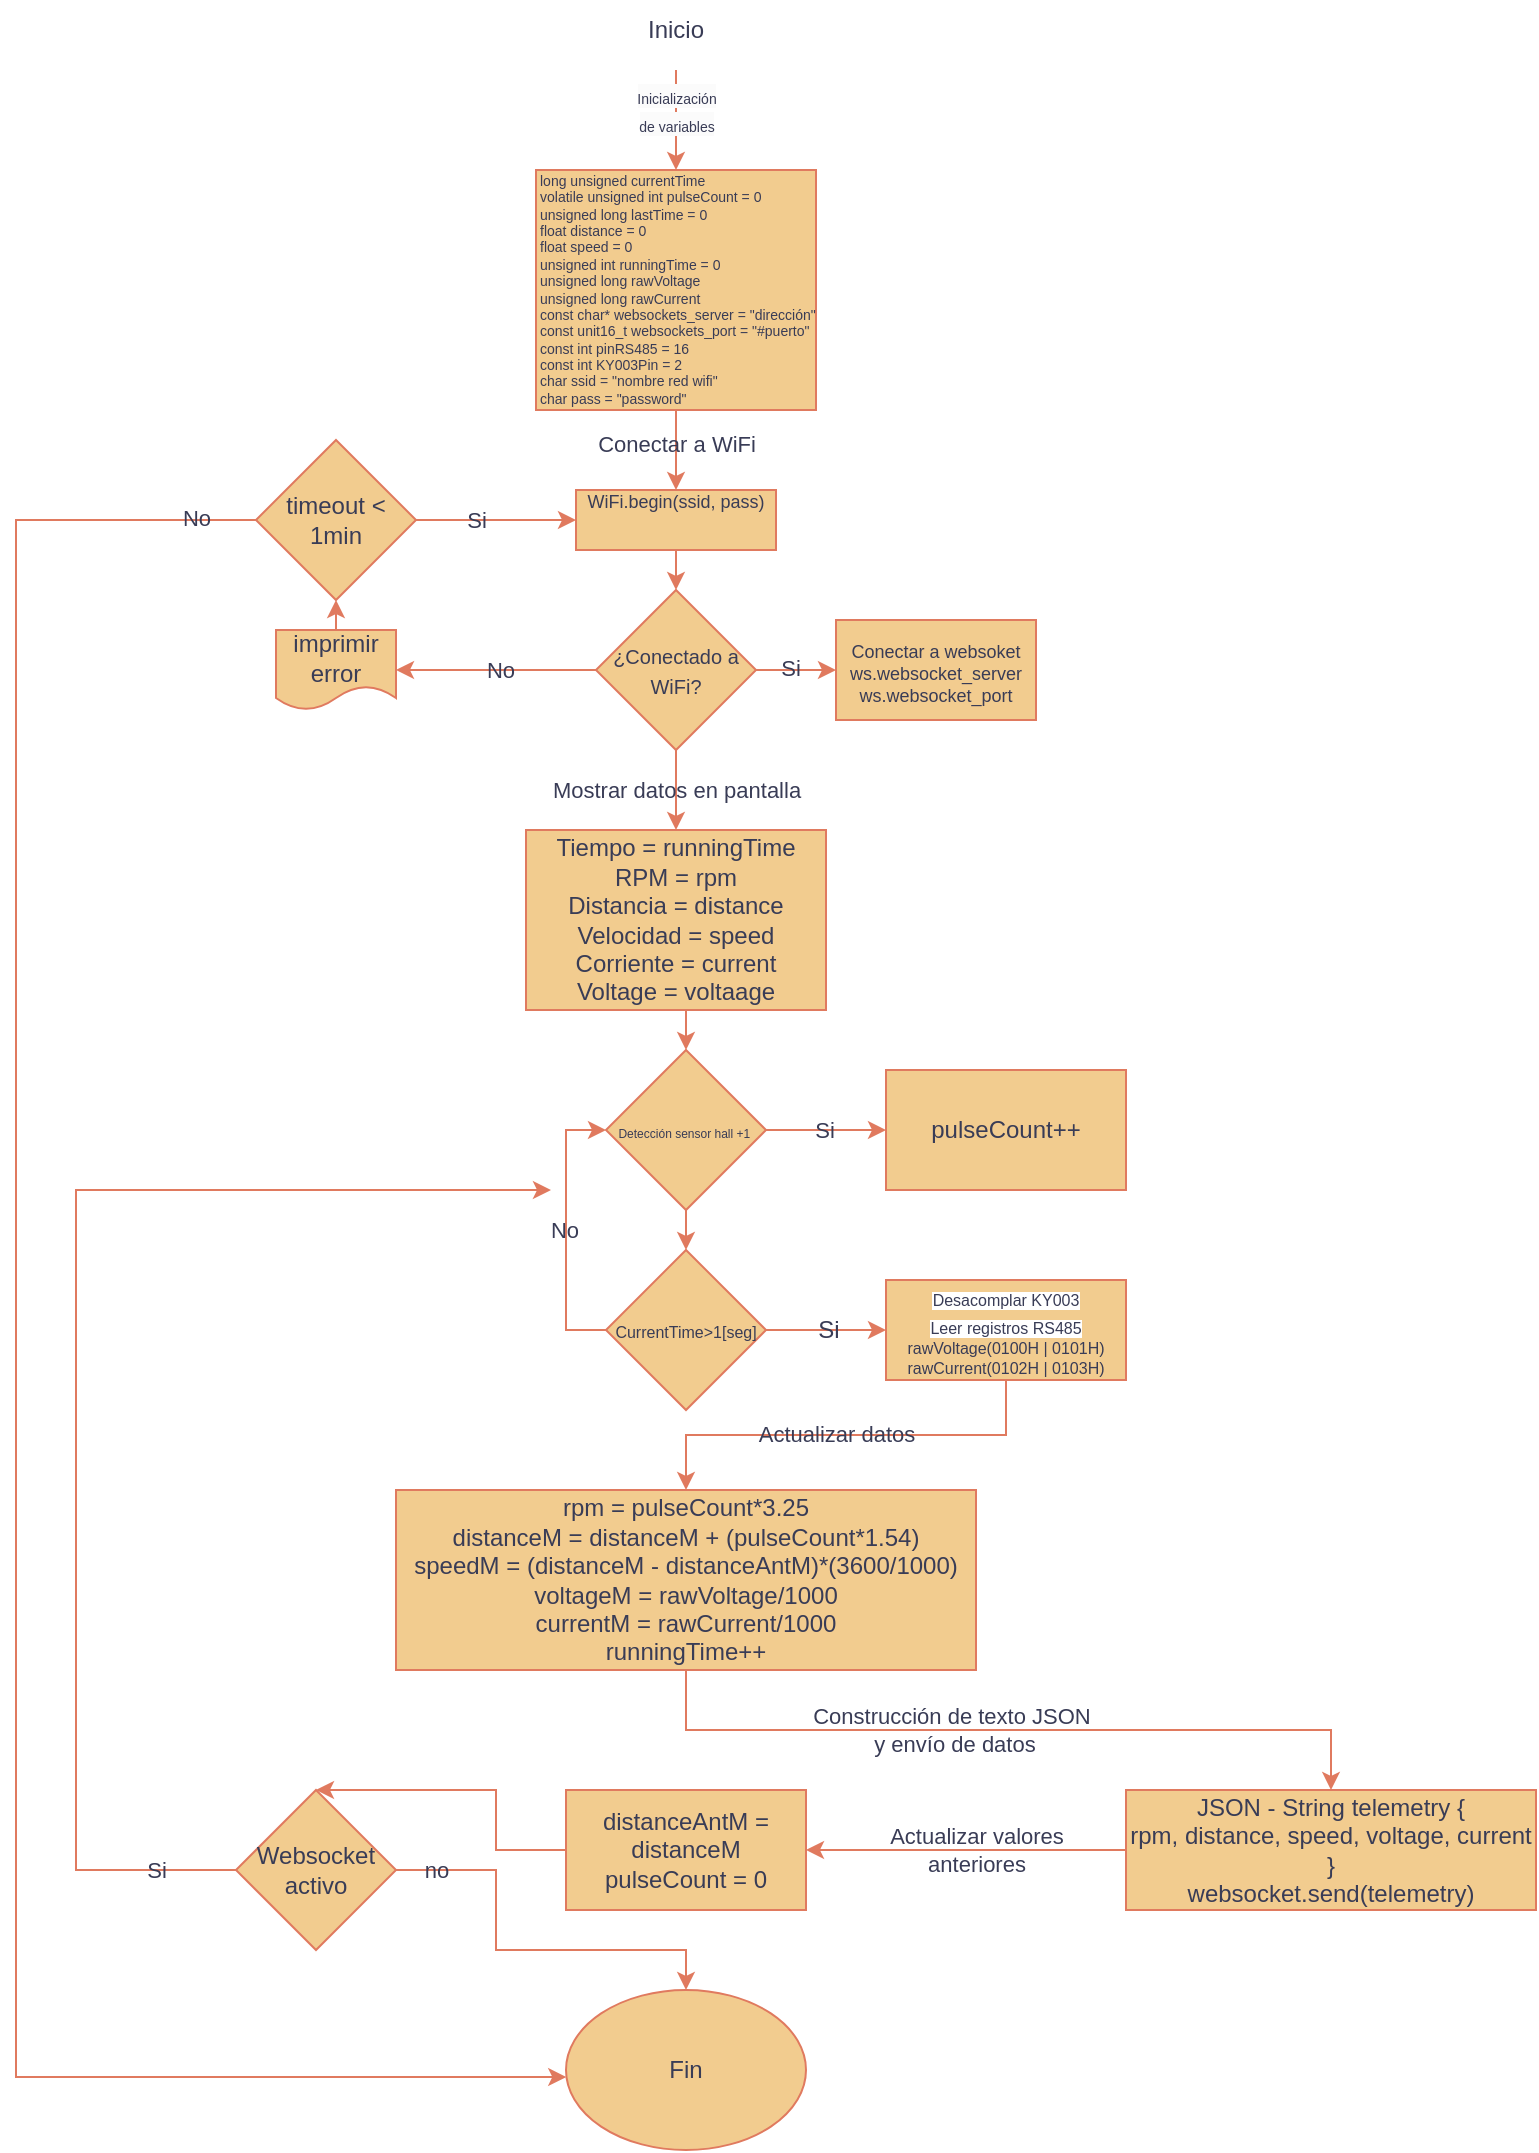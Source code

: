 <mxfile version="25.0.1">
  <diagram name="Page-1" id="Ye17sE0Ta1UmAs9VTC0J">
    <mxGraphModel dx="2278" dy="1286" grid="0" gridSize="10" guides="1" tooltips="1" connect="1" arrows="1" fold="1" page="0" pageScale="1" pageWidth="850" pageHeight="1100" math="0" shadow="0">
      <root>
        <mxCell id="0" />
        <mxCell id="1" parent="0" />
        <mxCell id="R3jyN_3RjhvkM6_yKvKB-1" style="edgeStyle=orthogonalEdgeStyle;rounded=0;orthogonalLoop=1;jettySize=auto;html=1;exitX=0.5;exitY=1;exitDx=0;exitDy=0;entryX=0.5;entryY=0;entryDx=0;entryDy=0;labelBackgroundColor=none;strokeColor=#E07A5F;fontColor=default;" edge="1" parent="1" source="R3jyN_3RjhvkM6_yKvKB-3" target="R3jyN_3RjhvkM6_yKvKB-25">
          <mxGeometry relative="1" as="geometry" />
        </mxCell>
        <mxCell id="R3jyN_3RjhvkM6_yKvKB-2" value="Conectar a WiFi" style="edgeLabel;html=1;align=center;verticalAlign=middle;resizable=0;points=[];labelBackgroundColor=none;fontColor=#393C56;" connectable="0" vertex="1" parent="R3jyN_3RjhvkM6_yKvKB-1">
          <mxGeometry x="-0.183" relative="1" as="geometry">
            <mxPoint as="offset" />
          </mxGeometry>
        </mxCell>
        <mxCell id="R3jyN_3RjhvkM6_yKvKB-3" value="&lt;div style=&quot;font-size: 7px;&quot;&gt;&lt;font style=&quot;font-size: 7px;&quot;&gt;long unsigned currentTime&lt;/font&gt;&lt;/div&gt;&lt;div style=&quot;font-size: 7px;&quot;&gt;&lt;span style=&quot;background-color: initial;&quot;&gt;&lt;font style=&quot;font-size: 7px;&quot;&gt;volatile unsigned int pulseCount = 0&lt;/font&gt;&lt;/span&gt;&lt;/div&gt;&lt;div style=&quot;font-size: 7px;&quot;&gt;&lt;font style=&quot;font-size: 7px;&quot;&gt;unsigned long lastTime = 0&lt;/font&gt;&lt;/div&gt;&lt;div style=&quot;font-size: 7px;&quot;&gt;&lt;font style=&quot;font-size: 7px;&quot;&gt;float distance = 0&lt;/font&gt;&lt;/div&gt;&lt;div style=&quot;font-size: 7px;&quot;&gt;&lt;font style=&quot;font-size: 7px;&quot;&gt;float speed = 0&amp;nbsp;&lt;/font&gt;&lt;/div&gt;&lt;div style=&quot;font-size: 7px;&quot;&gt;&lt;font style=&quot;font-size: 7px;&quot;&gt;unsigned int runningTime = 0&lt;/font&gt;&lt;/div&gt;&lt;div style=&quot;font-size: 7px;&quot;&gt;&lt;font style=&quot;font-size: 7px;&quot;&gt;unsigned long rawVoltage&lt;/font&gt;&lt;/div&gt;&lt;div style=&quot;font-size: 7px;&quot;&gt;&lt;font style=&quot;font-size: 7px;&quot;&gt;unsigned long rawCurrent&lt;/font&gt;&lt;/div&gt;&lt;div style=&quot;font-size: 7px;&quot;&gt;&lt;font style=&quot;font-size: 7px;&quot;&gt;const char* websockets_server = &quot;dirección&quot;&lt;/font&gt;&lt;/div&gt;&lt;div style=&quot;font-size: 7px;&quot;&gt;&lt;font style=&quot;font-size: 7px;&quot;&gt;const unit16_t websockets_port = &quot;#puerto&quot;&lt;/font&gt;&lt;/div&gt;&lt;div style=&quot;font-size: 7px;&quot;&gt;&lt;font style=&quot;font-size: 7px;&quot;&gt;const int pinRS485 = 16&lt;/font&gt;&lt;/div&gt;&lt;div style=&quot;font-size: 7px;&quot;&gt;&lt;font style=&quot;font-size: 7px;&quot;&gt;const int KY003Pin = 2&lt;/font&gt;&lt;/div&gt;&lt;div style=&quot;font-size: 7px;&quot;&gt;char ssid = &quot;nombre red wifi&quot;&lt;/div&gt;&lt;div style=&quot;font-size: 7px;&quot;&gt;char pass = &quot;password&quot;&lt;/div&gt;" style="rounded=0;whiteSpace=wrap;html=1;align=left;labelBackgroundColor=none;fillColor=#F2CC8F;strokeColor=#E07A5F;fontColor=#393C56;" vertex="1" parent="1">
          <mxGeometry x="69" y="-17" width="140" height="120" as="geometry" />
        </mxCell>
        <mxCell id="R3jyN_3RjhvkM6_yKvKB-4" value="Inicio" style="text;html=1;align=center;verticalAlign=middle;whiteSpace=wrap;rounded=0;labelBackgroundColor=none;fontColor=#393C56;" vertex="1" parent="1">
          <mxGeometry x="109" y="-102" width="60" height="30" as="geometry" />
        </mxCell>
        <mxCell id="R3jyN_3RjhvkM6_yKvKB-5" value="" style="endArrow=classic;html=1;rounded=0;exitX=0.5;exitY=1;exitDx=0;exitDy=0;entryX=0.5;entryY=0;entryDx=0;entryDy=0;labelBackgroundColor=none;strokeColor=#E07A5F;fontColor=default;" edge="1" parent="1" target="R3jyN_3RjhvkM6_yKvKB-3">
          <mxGeometry width="50" height="50" relative="1" as="geometry">
            <mxPoint x="139" y="-67" as="sourcePoint" />
            <mxPoint x="139" y="-37" as="targetPoint" />
          </mxGeometry>
        </mxCell>
        <mxCell id="R3jyN_3RjhvkM6_yKvKB-6" value="&lt;span style=&quot;text-wrap: wrap; background-color: rgb(251, 251, 251);&quot;&gt;&lt;font style=&quot;font-size: 7px;&quot;&gt;Inicialización de variables&lt;/font&gt;&lt;/span&gt;" style="edgeLabel;html=1;align=center;verticalAlign=middle;resizable=0;points=[];labelBackgroundColor=none;fontColor=#393C56;" connectable="0" vertex="1" parent="R3jyN_3RjhvkM6_yKvKB-5">
          <mxGeometry x="-0.448" relative="1" as="geometry">
            <mxPoint y="6" as="offset" />
          </mxGeometry>
        </mxCell>
        <mxCell id="R3jyN_3RjhvkM6_yKvKB-7" style="edgeStyle=orthogonalEdgeStyle;rounded=0;orthogonalLoop=1;jettySize=auto;html=1;exitX=0;exitY=0.5;exitDx=0;exitDy=0;entryX=1;entryY=0.5;entryDx=0;entryDy=0;labelBackgroundColor=none;strokeColor=#E07A5F;fontColor=default;" edge="1" parent="1" source="R3jyN_3RjhvkM6_yKvKB-11" target="R3jyN_3RjhvkM6_yKvKB-27">
          <mxGeometry relative="1" as="geometry">
            <mxPoint x="69" y="233.093" as="targetPoint" />
          </mxGeometry>
        </mxCell>
        <mxCell id="R3jyN_3RjhvkM6_yKvKB-8" value="No" style="edgeLabel;html=1;align=center;verticalAlign=middle;resizable=0;points=[];labelBackgroundColor=none;fontColor=#393C56;" connectable="0" vertex="1" parent="R3jyN_3RjhvkM6_yKvKB-7">
          <mxGeometry x="-0.027" relative="1" as="geometry">
            <mxPoint as="offset" />
          </mxGeometry>
        </mxCell>
        <mxCell id="R3jyN_3RjhvkM6_yKvKB-9" style="edgeStyle=orthogonalEdgeStyle;rounded=0;orthogonalLoop=1;jettySize=auto;html=1;exitX=0.5;exitY=1;exitDx=0;exitDy=0;entryX=0.5;entryY=0;entryDx=0;entryDy=0;labelBackgroundColor=none;strokeColor=#E07A5F;fontColor=default;" edge="1" parent="1" source="R3jyN_3RjhvkM6_yKvKB-11" target="R3jyN_3RjhvkM6_yKvKB-32">
          <mxGeometry relative="1" as="geometry" />
        </mxCell>
        <mxCell id="R3jyN_3RjhvkM6_yKvKB-10" value="Mostrar datos en pantalla" style="edgeLabel;html=1;align=center;verticalAlign=middle;resizable=0;points=[];labelBackgroundColor=none;fontColor=#393C56;" connectable="0" vertex="1" parent="R3jyN_3RjhvkM6_yKvKB-9">
          <mxGeometry x="0.097" relative="1" as="geometry">
            <mxPoint y="-2" as="offset" />
          </mxGeometry>
        </mxCell>
        <mxCell id="R3jyN_3RjhvkM6_yKvKB-11" value="&lt;font style=&quot;font-size: 10px;&quot;&gt;¿Conectado a WiFi?&lt;/font&gt;" style="rhombus;whiteSpace=wrap;html=1;labelBackgroundColor=none;fillColor=#F2CC8F;strokeColor=#E07A5F;fontColor=#393C56;" vertex="1" parent="1">
          <mxGeometry x="99" y="193" width="80" height="80" as="geometry" />
        </mxCell>
        <mxCell id="R3jyN_3RjhvkM6_yKvKB-12" style="edgeStyle=orthogonalEdgeStyle;rounded=0;orthogonalLoop=1;jettySize=auto;html=1;entryX=0;entryY=0.5;entryDx=0;entryDy=0;exitX=1;exitY=0.5;exitDx=0;exitDy=0;labelBackgroundColor=none;strokeColor=#E07A5F;fontColor=default;" edge="1" parent="1" source="R3jyN_3RjhvkM6_yKvKB-11" target="R3jyN_3RjhvkM6_yKvKB-14">
          <mxGeometry relative="1" as="geometry">
            <mxPoint x="189" y="204" as="sourcePoint" />
            <mxPoint x="219" y="233" as="targetPoint" />
          </mxGeometry>
        </mxCell>
        <mxCell id="R3jyN_3RjhvkM6_yKvKB-13" value="Si" style="edgeLabel;html=1;align=center;verticalAlign=middle;resizable=0;points=[];labelBackgroundColor=none;fontColor=#393C56;" connectable="0" vertex="1" parent="R3jyN_3RjhvkM6_yKvKB-12">
          <mxGeometry x="-0.184" y="1" relative="1" as="geometry">
            <mxPoint as="offset" />
          </mxGeometry>
        </mxCell>
        <mxCell id="R3jyN_3RjhvkM6_yKvKB-14" value="&lt;font style=&quot;font-size: 9px;&quot;&gt;Conectar a websoket&lt;/font&gt;&lt;div style=&quot;font-size: 9px;&quot;&gt;&lt;font style=&quot;font-size: 9px;&quot;&gt;ws.websocket_server&lt;/font&gt;&lt;/div&gt;&lt;div style=&quot;font-size: 9px;&quot;&gt;&lt;font style=&quot;font-size: 9px;&quot;&gt;ws.websocket_port&lt;/font&gt;&lt;/div&gt;" style="rounded=0;whiteSpace=wrap;html=1;labelBackgroundColor=none;fillColor=#F2CC8F;strokeColor=#E07A5F;fontColor=#393C56;" vertex="1" parent="1">
          <mxGeometry x="219" y="208" width="100" height="50" as="geometry" />
        </mxCell>
        <mxCell id="R3jyN_3RjhvkM6_yKvKB-15" style="edgeStyle=orthogonalEdgeStyle;rounded=0;orthogonalLoop=1;jettySize=auto;html=1;exitX=0.5;exitY=1;exitDx=0;exitDy=0;entryX=0.5;entryY=0;entryDx=0;entryDy=0;labelBackgroundColor=none;strokeColor=#E07A5F;fontColor=default;" edge="1" parent="1" source="R3jyN_3RjhvkM6_yKvKB-18" target="R3jyN_3RjhvkM6_yKvKB-23">
          <mxGeometry relative="1" as="geometry" />
        </mxCell>
        <mxCell id="R3jyN_3RjhvkM6_yKvKB-16" style="edgeStyle=orthogonalEdgeStyle;rounded=0;orthogonalLoop=1;jettySize=auto;html=1;exitX=1;exitY=0.5;exitDx=0;exitDy=0;entryX=0;entryY=0.5;entryDx=0;entryDy=0;labelBackgroundColor=none;strokeColor=#E07A5F;fontColor=default;" edge="1" parent="1" source="R3jyN_3RjhvkM6_yKvKB-18" target="R3jyN_3RjhvkM6_yKvKB-36">
          <mxGeometry relative="1" as="geometry" />
        </mxCell>
        <mxCell id="R3jyN_3RjhvkM6_yKvKB-17" value="Si" style="edgeLabel;html=1;align=center;verticalAlign=middle;resizable=0;points=[];labelBackgroundColor=none;fontColor=#393C56;" connectable="0" vertex="1" parent="R3jyN_3RjhvkM6_yKvKB-16">
          <mxGeometry x="-0.048" relative="1" as="geometry">
            <mxPoint as="offset" />
          </mxGeometry>
        </mxCell>
        <mxCell id="R3jyN_3RjhvkM6_yKvKB-18" value="&lt;font style=&quot;font-size: 6px;&quot;&gt;Detección sensor hall +1&amp;nbsp;&lt;/font&gt;" style="rhombus;whiteSpace=wrap;html=1;labelBackgroundColor=none;fillColor=#F2CC8F;strokeColor=#E07A5F;fontColor=#393C56;" vertex="1" parent="1">
          <mxGeometry x="104" y="423" width="80" height="80" as="geometry" />
        </mxCell>
        <mxCell id="R3jyN_3RjhvkM6_yKvKB-19" style="edgeStyle=orthogonalEdgeStyle;rounded=0;orthogonalLoop=1;jettySize=auto;html=1;exitX=1;exitY=0.5;exitDx=0;exitDy=0;entryX=0;entryY=0.5;entryDx=0;entryDy=0;labelBackgroundColor=none;strokeColor=#E07A5F;fontColor=default;" edge="1" parent="1" source="R3jyN_3RjhvkM6_yKvKB-23" target="R3jyN_3RjhvkM6_yKvKB-35">
          <mxGeometry relative="1" as="geometry" />
        </mxCell>
        <mxCell id="R3jyN_3RjhvkM6_yKvKB-20" value="&lt;font style=&quot;font-size: 12px;&quot;&gt;Si&lt;/font&gt;" style="edgeLabel;html=1;align=center;verticalAlign=middle;resizable=0;points=[];labelBackgroundColor=none;fontColor=#393C56;" connectable="0" vertex="1" parent="R3jyN_3RjhvkM6_yKvKB-19">
          <mxGeometry x="-0.18" y="1" relative="1" as="geometry">
            <mxPoint x="6" y="1" as="offset" />
          </mxGeometry>
        </mxCell>
        <mxCell id="R3jyN_3RjhvkM6_yKvKB-21" style="edgeStyle=orthogonalEdgeStyle;rounded=0;orthogonalLoop=1;jettySize=auto;html=1;exitX=0;exitY=0.5;exitDx=0;exitDy=0;entryX=0;entryY=0.5;entryDx=0;entryDy=0;labelBackgroundColor=none;strokeColor=#E07A5F;fontColor=default;" edge="1" parent="1" source="R3jyN_3RjhvkM6_yKvKB-23" target="R3jyN_3RjhvkM6_yKvKB-18">
          <mxGeometry relative="1" as="geometry" />
        </mxCell>
        <mxCell id="R3jyN_3RjhvkM6_yKvKB-22" value="No" style="edgeLabel;html=1;align=center;verticalAlign=middle;resizable=0;points=[];labelBackgroundColor=none;fontColor=#393C56;" connectable="0" vertex="1" parent="R3jyN_3RjhvkM6_yKvKB-21">
          <mxGeometry x="0.009" y="1" relative="1" as="geometry">
            <mxPoint as="offset" />
          </mxGeometry>
        </mxCell>
        <mxCell id="R3jyN_3RjhvkM6_yKvKB-23" value="&lt;font style=&quot;font-size: 8px;&quot;&gt;CurrentTime&amp;gt;1[seg]&lt;/font&gt;" style="rhombus;whiteSpace=wrap;html=1;labelBackgroundColor=none;fillColor=#F2CC8F;strokeColor=#E07A5F;fontColor=#393C56;" vertex="1" parent="1">
          <mxGeometry x="104" y="523" width="80" height="80" as="geometry" />
        </mxCell>
        <mxCell id="R3jyN_3RjhvkM6_yKvKB-24" style="edgeStyle=orthogonalEdgeStyle;rounded=0;orthogonalLoop=1;jettySize=auto;html=1;exitX=0.5;exitY=1;exitDx=0;exitDy=0;entryX=0.5;entryY=0;entryDx=0;entryDy=0;labelBackgroundColor=none;strokeColor=#E07A5F;fontColor=default;" edge="1" parent="1" source="R3jyN_3RjhvkM6_yKvKB-25" target="R3jyN_3RjhvkM6_yKvKB-11">
          <mxGeometry relative="1" as="geometry" />
        </mxCell>
        <mxCell id="R3jyN_3RjhvkM6_yKvKB-25" value="&lt;font style=&quot;font-size: 9px;&quot;&gt;WiFi.begin(ssid, pass)&lt;/font&gt;&lt;div style=&quot;font-size: 9px;&quot;&gt;&lt;br&gt;&lt;/div&gt;&lt;div style=&quot;font-size: 9px;&quot;&gt;&lt;br&gt;&lt;/div&gt;" style="rounded=0;whiteSpace=wrap;html=1;labelBackgroundColor=none;fillColor=#F2CC8F;strokeColor=#E07A5F;fontColor=#393C56;" vertex="1" parent="1">
          <mxGeometry x="89" y="143" width="100" height="30" as="geometry" />
        </mxCell>
        <mxCell id="R3jyN_3RjhvkM6_yKvKB-26" style="edgeStyle=orthogonalEdgeStyle;rounded=0;orthogonalLoop=1;jettySize=auto;html=1;exitX=0.5;exitY=0;exitDx=0;exitDy=0;entryX=0.5;entryY=1;entryDx=0;entryDy=0;labelBackgroundColor=none;strokeColor=#E07A5F;fontColor=default;" edge="1" parent="1" source="R3jyN_3RjhvkM6_yKvKB-27" target="R3jyN_3RjhvkM6_yKvKB-30">
          <mxGeometry relative="1" as="geometry" />
        </mxCell>
        <mxCell id="R3jyN_3RjhvkM6_yKvKB-27" value="imprimir error" style="shape=document;whiteSpace=wrap;html=1;boundedLbl=1;labelBackgroundColor=none;fillColor=#F2CC8F;strokeColor=#E07A5F;fontColor=#393C56;" vertex="1" parent="1">
          <mxGeometry x="-61" y="213" width="60" height="40" as="geometry" />
        </mxCell>
        <mxCell id="R3jyN_3RjhvkM6_yKvKB-28" style="edgeStyle=orthogonalEdgeStyle;rounded=0;orthogonalLoop=1;jettySize=auto;html=1;exitX=1;exitY=0.5;exitDx=0;exitDy=0;entryX=0;entryY=0.5;entryDx=0;entryDy=0;labelBackgroundColor=none;strokeColor=#E07A5F;fontColor=default;" edge="1" parent="1" source="R3jyN_3RjhvkM6_yKvKB-30" target="R3jyN_3RjhvkM6_yKvKB-25">
          <mxGeometry relative="1" as="geometry" />
        </mxCell>
        <mxCell id="R3jyN_3RjhvkM6_yKvKB-29" value="Si" style="edgeLabel;html=1;align=center;verticalAlign=middle;resizable=0;points=[];labelBackgroundColor=none;fontColor=#393C56;" connectable="0" vertex="1" parent="R3jyN_3RjhvkM6_yKvKB-28">
          <mxGeometry x="-0.249" relative="1" as="geometry">
            <mxPoint as="offset" />
          </mxGeometry>
        </mxCell>
        <mxCell id="R3jyN_3RjhvkM6_yKvKB-30" value="timeout &amp;lt; 1min" style="rhombus;whiteSpace=wrap;html=1;labelBackgroundColor=none;fillColor=#F2CC8F;strokeColor=#E07A5F;fontColor=#393C56;" vertex="1" parent="1">
          <mxGeometry x="-71" y="118" width="80" height="80" as="geometry" />
        </mxCell>
        <mxCell id="R3jyN_3RjhvkM6_yKvKB-31" style="edgeStyle=orthogonalEdgeStyle;rounded=0;orthogonalLoop=1;jettySize=auto;html=1;exitX=0.5;exitY=1;exitDx=0;exitDy=0;entryX=0.5;entryY=0;entryDx=0;entryDy=0;labelBackgroundColor=none;strokeColor=#E07A5F;fontColor=default;" edge="1" parent="1" source="R3jyN_3RjhvkM6_yKvKB-32" target="R3jyN_3RjhvkM6_yKvKB-18">
          <mxGeometry relative="1" as="geometry" />
        </mxCell>
        <mxCell id="R3jyN_3RjhvkM6_yKvKB-32" value="Tiempo = runningTime&lt;div&gt;RPM = rpm&lt;/div&gt;&lt;div&gt;Distancia = distance&lt;/div&gt;&lt;div&gt;Velocidad = speed&lt;/div&gt;&lt;div&gt;Corriente = current&lt;/div&gt;&lt;div&gt;Voltage = voltaage&lt;/div&gt;" style="rounded=0;whiteSpace=wrap;html=1;labelBackgroundColor=none;fillColor=#F2CC8F;strokeColor=#E07A5F;fontColor=#393C56;" vertex="1" parent="1">
          <mxGeometry x="64" y="313" width="150" height="90" as="geometry" />
        </mxCell>
        <mxCell id="R3jyN_3RjhvkM6_yKvKB-33" style="edgeStyle=orthogonalEdgeStyle;rounded=0;orthogonalLoop=1;jettySize=auto;html=1;exitX=0.5;exitY=1;exitDx=0;exitDy=0;entryX=0.5;entryY=0;entryDx=0;entryDy=0;labelBackgroundColor=none;strokeColor=#E07A5F;fontColor=default;" edge="1" parent="1" source="R3jyN_3RjhvkM6_yKvKB-35" target="R3jyN_3RjhvkM6_yKvKB-39">
          <mxGeometry relative="1" as="geometry" />
        </mxCell>
        <mxCell id="R3jyN_3RjhvkM6_yKvKB-34" value="Actualizar datos" style="edgeLabel;html=1;align=center;verticalAlign=middle;resizable=0;points=[];labelBackgroundColor=none;fontColor=#393C56;" connectable="0" vertex="1" parent="R3jyN_3RjhvkM6_yKvKB-33">
          <mxGeometry x="0.05" y="-1" relative="1" as="geometry">
            <mxPoint as="offset" />
          </mxGeometry>
        </mxCell>
        <mxCell id="R3jyN_3RjhvkM6_yKvKB-35" value="&lt;div&gt;&lt;span style=&quot;background-color: rgb(255, 255, 255); text-wrap: nowrap; font-size: 8px;&quot;&gt;Desacomplar KY003&lt;/span&gt;&lt;/div&gt;&lt;div&gt;&lt;span style=&quot;background-color: rgb(255, 255, 255); text-wrap: nowrap; font-size: 8px;&quot;&gt;Leer registros RS485&lt;/span&gt;&lt;br&gt;&lt;/div&gt;&lt;div style=&quot;font-size: 8px;&quot;&gt;&lt;font style=&quot;font-size: 8px;&quot;&gt;&lt;span style=&quot;background-color: initial;&quot;&gt;rawVoltage(0100H | 0101H)&lt;/span&gt;&lt;/font&gt;&lt;/div&gt;&lt;div style=&quot;font-size: 8px;&quot;&gt;&lt;font style=&quot;font-size: 8px;&quot;&gt;rawCurrent(0102H | 0103H)&lt;/font&gt;&lt;/div&gt;" style="rounded=0;whiteSpace=wrap;html=1;labelBackgroundColor=none;fillColor=#F2CC8F;strokeColor=#E07A5F;fontColor=#393C56;" vertex="1" parent="1">
          <mxGeometry x="244" y="538" width="120" height="50" as="geometry" />
        </mxCell>
        <mxCell id="R3jyN_3RjhvkM6_yKvKB-36" value="pulseCount++" style="rounded=0;whiteSpace=wrap;html=1;labelBackgroundColor=none;fillColor=#F2CC8F;strokeColor=#E07A5F;fontColor=#393C56;" vertex="1" parent="1">
          <mxGeometry x="244" y="433" width="120" height="60" as="geometry" />
        </mxCell>
        <mxCell id="R3jyN_3RjhvkM6_yKvKB-37" style="edgeStyle=orthogonalEdgeStyle;rounded=0;orthogonalLoop=1;jettySize=auto;html=1;exitX=0.5;exitY=1;exitDx=0;exitDy=0;entryX=0.5;entryY=0;entryDx=0;entryDy=0;labelBackgroundColor=none;strokeColor=#E07A5F;fontColor=default;" edge="1" parent="1" source="R3jyN_3RjhvkM6_yKvKB-39" target="R3jyN_3RjhvkM6_yKvKB-42">
          <mxGeometry relative="1" as="geometry" />
        </mxCell>
        <mxCell id="R3jyN_3RjhvkM6_yKvKB-38" value="Construcción de texto JSON&amp;nbsp;&lt;div&gt;y envío de datos&lt;/div&gt;" style="edgeLabel;html=1;align=center;verticalAlign=middle;resizable=0;points=[];labelBackgroundColor=none;fontColor=#393C56;" connectable="0" vertex="1" parent="R3jyN_3RjhvkM6_yKvKB-37">
          <mxGeometry x="-0.142" relative="1" as="geometry">
            <mxPoint as="offset" />
          </mxGeometry>
        </mxCell>
        <mxCell id="R3jyN_3RjhvkM6_yKvKB-39" value="rpm = pulseCount*3.25&lt;div&gt;distanceM = distanceM + (pulseCount*1.54)&lt;/div&gt;&lt;div&gt;speedM = (distanceM - distanceAntM)*(3600/1000)&lt;/div&gt;&lt;div&gt;voltageM = rawVoltage/1000&lt;/div&gt;&lt;div&gt;currentM = rawCurrent/1000&lt;/div&gt;&lt;div&gt;runningTime++&lt;/div&gt;" style="rounded=0;whiteSpace=wrap;html=1;labelBackgroundColor=none;fillColor=#F2CC8F;strokeColor=#E07A5F;fontColor=#393C56;" vertex="1" parent="1">
          <mxGeometry x="-1" y="643" width="290" height="90" as="geometry" />
        </mxCell>
        <mxCell id="R3jyN_3RjhvkM6_yKvKB-40" style="edgeStyle=orthogonalEdgeStyle;rounded=0;orthogonalLoop=1;jettySize=auto;html=1;exitX=0;exitY=0.5;exitDx=0;exitDy=0;entryX=1;entryY=0.5;entryDx=0;entryDy=0;labelBackgroundColor=none;strokeColor=#E07A5F;fontColor=default;" edge="1" parent="1" source="R3jyN_3RjhvkM6_yKvKB-42" target="R3jyN_3RjhvkM6_yKvKB-49">
          <mxGeometry relative="1" as="geometry" />
        </mxCell>
        <mxCell id="R3jyN_3RjhvkM6_yKvKB-41" value="Actualizar valores&lt;div&gt;anteriores&lt;/div&gt;" style="edgeLabel;html=1;align=center;verticalAlign=middle;resizable=0;points=[];labelBackgroundColor=none;fontColor=#393C56;" connectable="0" vertex="1" parent="R3jyN_3RjhvkM6_yKvKB-40">
          <mxGeometry x="0.286" y="1" relative="1" as="geometry">
            <mxPoint x="28" y="-1" as="offset" />
          </mxGeometry>
        </mxCell>
        <mxCell id="R3jyN_3RjhvkM6_yKvKB-42" value="JSON - String telemetry {&lt;div&gt;rpm, distance, speed, voltage, current&lt;/div&gt;&lt;div&gt;}&lt;/div&gt;&lt;div&gt;websocket.send(telemetry)&lt;/div&gt;" style="rounded=0;whiteSpace=wrap;html=1;labelBackgroundColor=none;fillColor=#F2CC8F;strokeColor=#E07A5F;fontColor=#393C56;" vertex="1" parent="1">
          <mxGeometry x="364" y="793" width="205" height="60" as="geometry" />
        </mxCell>
        <mxCell id="R3jyN_3RjhvkM6_yKvKB-43" style="edgeStyle=orthogonalEdgeStyle;rounded=0;orthogonalLoop=1;jettySize=auto;html=1;exitX=0;exitY=0.5;exitDx=0;exitDy=0;entryX=0;entryY=0.5;entryDx=0;entryDy=0;labelBackgroundColor=none;strokeColor=#E07A5F;fontColor=default;" edge="1" parent="1" source="R3jyN_3RjhvkM6_yKvKB-47">
          <mxGeometry relative="1" as="geometry">
            <mxPoint x="-108.51" y="863" as="sourcePoint" />
            <mxPoint x="76.49" y="493" as="targetPoint" />
            <Array as="points">
              <mxPoint x="-161" y="833" />
              <mxPoint x="-161" y="493" />
            </Array>
          </mxGeometry>
        </mxCell>
        <mxCell id="R3jyN_3RjhvkM6_yKvKB-44" value="Si" style="edgeLabel;html=1;align=center;verticalAlign=middle;resizable=0;points=[];labelBackgroundColor=none;fontColor=#393C56;" connectable="0" vertex="1" parent="R3jyN_3RjhvkM6_yKvKB-43">
          <mxGeometry x="-0.369" y="-1" relative="1" as="geometry">
            <mxPoint x="39" y="127" as="offset" />
          </mxGeometry>
        </mxCell>
        <mxCell id="R3jyN_3RjhvkM6_yKvKB-45" style="edgeStyle=orthogonalEdgeStyle;rounded=0;orthogonalLoop=1;jettySize=auto;html=1;exitX=1;exitY=0.5;exitDx=0;exitDy=0;entryX=0.5;entryY=0;entryDx=0;entryDy=0;labelBackgroundColor=none;strokeColor=#E07A5F;fontColor=default;" edge="1" parent="1" source="R3jyN_3RjhvkM6_yKvKB-47" target="R3jyN_3RjhvkM6_yKvKB-50">
          <mxGeometry relative="1" as="geometry">
            <Array as="points">
              <mxPoint x="49" y="873" />
              <mxPoint x="144" y="873" />
            </Array>
          </mxGeometry>
        </mxCell>
        <mxCell id="R3jyN_3RjhvkM6_yKvKB-46" value="no" style="edgeLabel;html=1;align=center;verticalAlign=middle;resizable=0;points=[];labelBackgroundColor=none;fontColor=#393C56;" connectable="0" vertex="1" parent="R3jyN_3RjhvkM6_yKvKB-45">
          <mxGeometry x="-0.066" y="1" relative="1" as="geometry">
            <mxPoint x="-36" y="-39" as="offset" />
          </mxGeometry>
        </mxCell>
        <mxCell id="R3jyN_3RjhvkM6_yKvKB-47" value="Websocket&lt;div&gt;activo&lt;/div&gt;" style="rhombus;whiteSpace=wrap;html=1;labelBackgroundColor=none;fillColor=#F2CC8F;strokeColor=#E07A5F;fontColor=#393C56;" vertex="1" parent="1">
          <mxGeometry x="-81" y="793" width="80" height="80" as="geometry" />
        </mxCell>
        <mxCell id="R3jyN_3RjhvkM6_yKvKB-48" style="edgeStyle=orthogonalEdgeStyle;rounded=0;orthogonalLoop=1;jettySize=auto;html=1;exitX=0;exitY=0.5;exitDx=0;exitDy=0;entryX=0.5;entryY=0;entryDx=0;entryDy=0;labelBackgroundColor=none;strokeColor=#E07A5F;fontColor=default;" edge="1" parent="1" source="R3jyN_3RjhvkM6_yKvKB-49" target="R3jyN_3RjhvkM6_yKvKB-47">
          <mxGeometry relative="1" as="geometry">
            <Array as="points">
              <mxPoint x="49" y="823" />
              <mxPoint x="49" y="793" />
            </Array>
          </mxGeometry>
        </mxCell>
        <mxCell id="R3jyN_3RjhvkM6_yKvKB-49" value="distanceAntM = distanceM&lt;div&gt;&lt;span style=&quot;background-color: initial;&quot;&gt;pulseCount = 0&lt;/span&gt;&lt;br&gt;&lt;/div&gt;" style="rounded=0;whiteSpace=wrap;html=1;labelBackgroundColor=none;fillColor=#F2CC8F;strokeColor=#E07A5F;fontColor=#393C56;" vertex="1" parent="1">
          <mxGeometry x="84" y="793" width="120" height="60" as="geometry" />
        </mxCell>
        <mxCell id="R3jyN_3RjhvkM6_yKvKB-50" value="Fin" style="ellipse;whiteSpace=wrap;html=1;labelBackgroundColor=none;fillColor=#F2CC8F;strokeColor=#E07A5F;fontColor=#393C56;" vertex="1" parent="1">
          <mxGeometry x="84" y="893" width="120" height="80" as="geometry" />
        </mxCell>
        <mxCell id="R3jyN_3RjhvkM6_yKvKB-51" style="edgeStyle=orthogonalEdgeStyle;rounded=0;orthogonalLoop=1;jettySize=auto;html=1;exitX=0;exitY=0.5;exitDx=0;exitDy=0;entryX=0.001;entryY=0.544;entryDx=0;entryDy=0;entryPerimeter=0;labelBackgroundColor=none;strokeColor=#E07A5F;fontColor=default;" edge="1" parent="1" source="R3jyN_3RjhvkM6_yKvKB-30" target="R3jyN_3RjhvkM6_yKvKB-50">
          <mxGeometry relative="1" as="geometry">
            <Array as="points">
              <mxPoint x="-191" y="158" />
              <mxPoint x="-191" y="937" />
            </Array>
          </mxGeometry>
        </mxCell>
        <mxCell id="R3jyN_3RjhvkM6_yKvKB-52" value="No" style="edgeLabel;html=1;align=center;verticalAlign=middle;resizable=0;points=[];labelBackgroundColor=none;fontColor=#393C56;" connectable="0" vertex="1" parent="R3jyN_3RjhvkM6_yKvKB-51">
          <mxGeometry x="-0.949" y="-1" relative="1" as="geometry">
            <mxPoint as="offset" />
          </mxGeometry>
        </mxCell>
      </root>
    </mxGraphModel>
  </diagram>
</mxfile>
